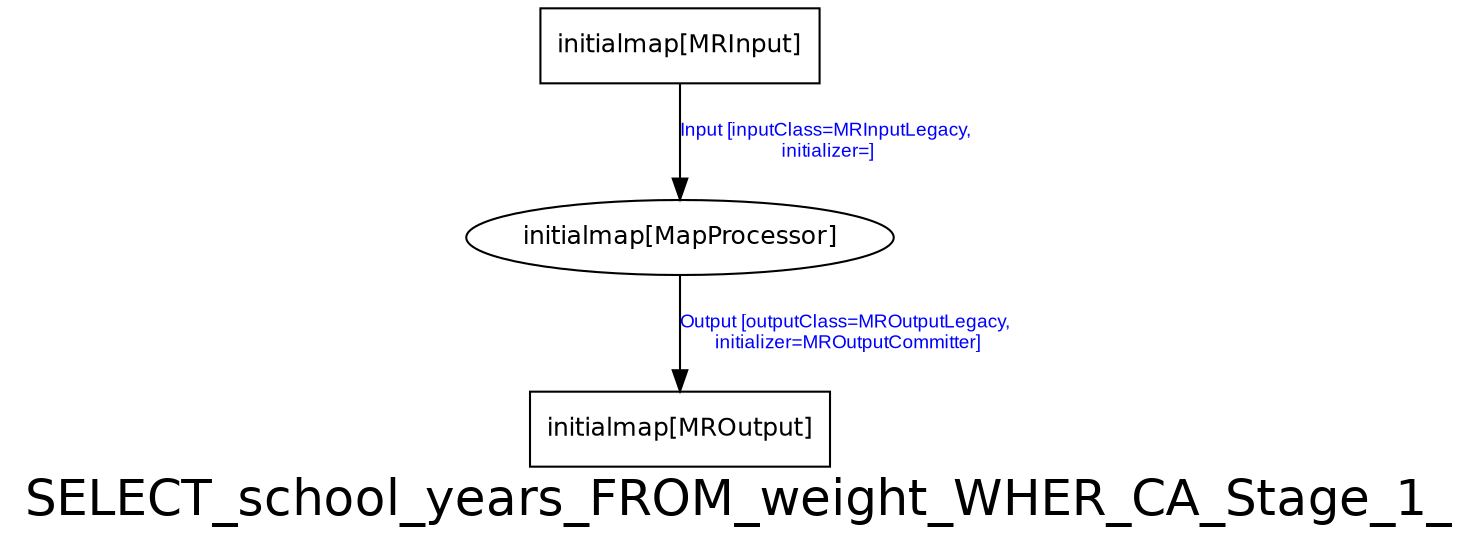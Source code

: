 digraph SELECT_school_years_FROM_weight_WHER_CA_Stage_1_ {
graph [ label="SELECT_school_years_FROM_weight_WHER_CA_Stage_1_", fontsize=24, fontname=Helvetica];
node [fontsize=12, fontname=Helvetica];
edge [fontsize=9, fontcolor=blue, fontname=Arial];
"SELECT_school_years_FROM_weight_WHER_CA_Stage_1_.initialmap_MROutput" [ label = "initialmap[MROutput]", shape = "box" ];
"SELECT_school_years_FROM_weight_WHER_CA_Stage_1_.initialmap_MRInput" [ label = "initialmap[MRInput]", shape = "box" ];
"SELECT_school_years_FROM_weight_WHER_CA_Stage_1_.initialmap_MRInput" -> "SELECT_school_years_FROM_weight_WHER_CA_Stage_1_.initialmap" [ label = "Input [inputClass=MRInputLegacy,\n initializer=]" ];
"SELECT_school_years_FROM_weight_WHER_CA_Stage_1_.initialmap" [ label = "initialmap[MapProcessor]" ];
"SELECT_school_years_FROM_weight_WHER_CA_Stage_1_.initialmap" -> "SELECT_school_years_FROM_weight_WHER_CA_Stage_1_.initialmap_MROutput" [ label = "Output [outputClass=MROutputLegacy,\n initializer=MROutputCommitter]" ];
}
